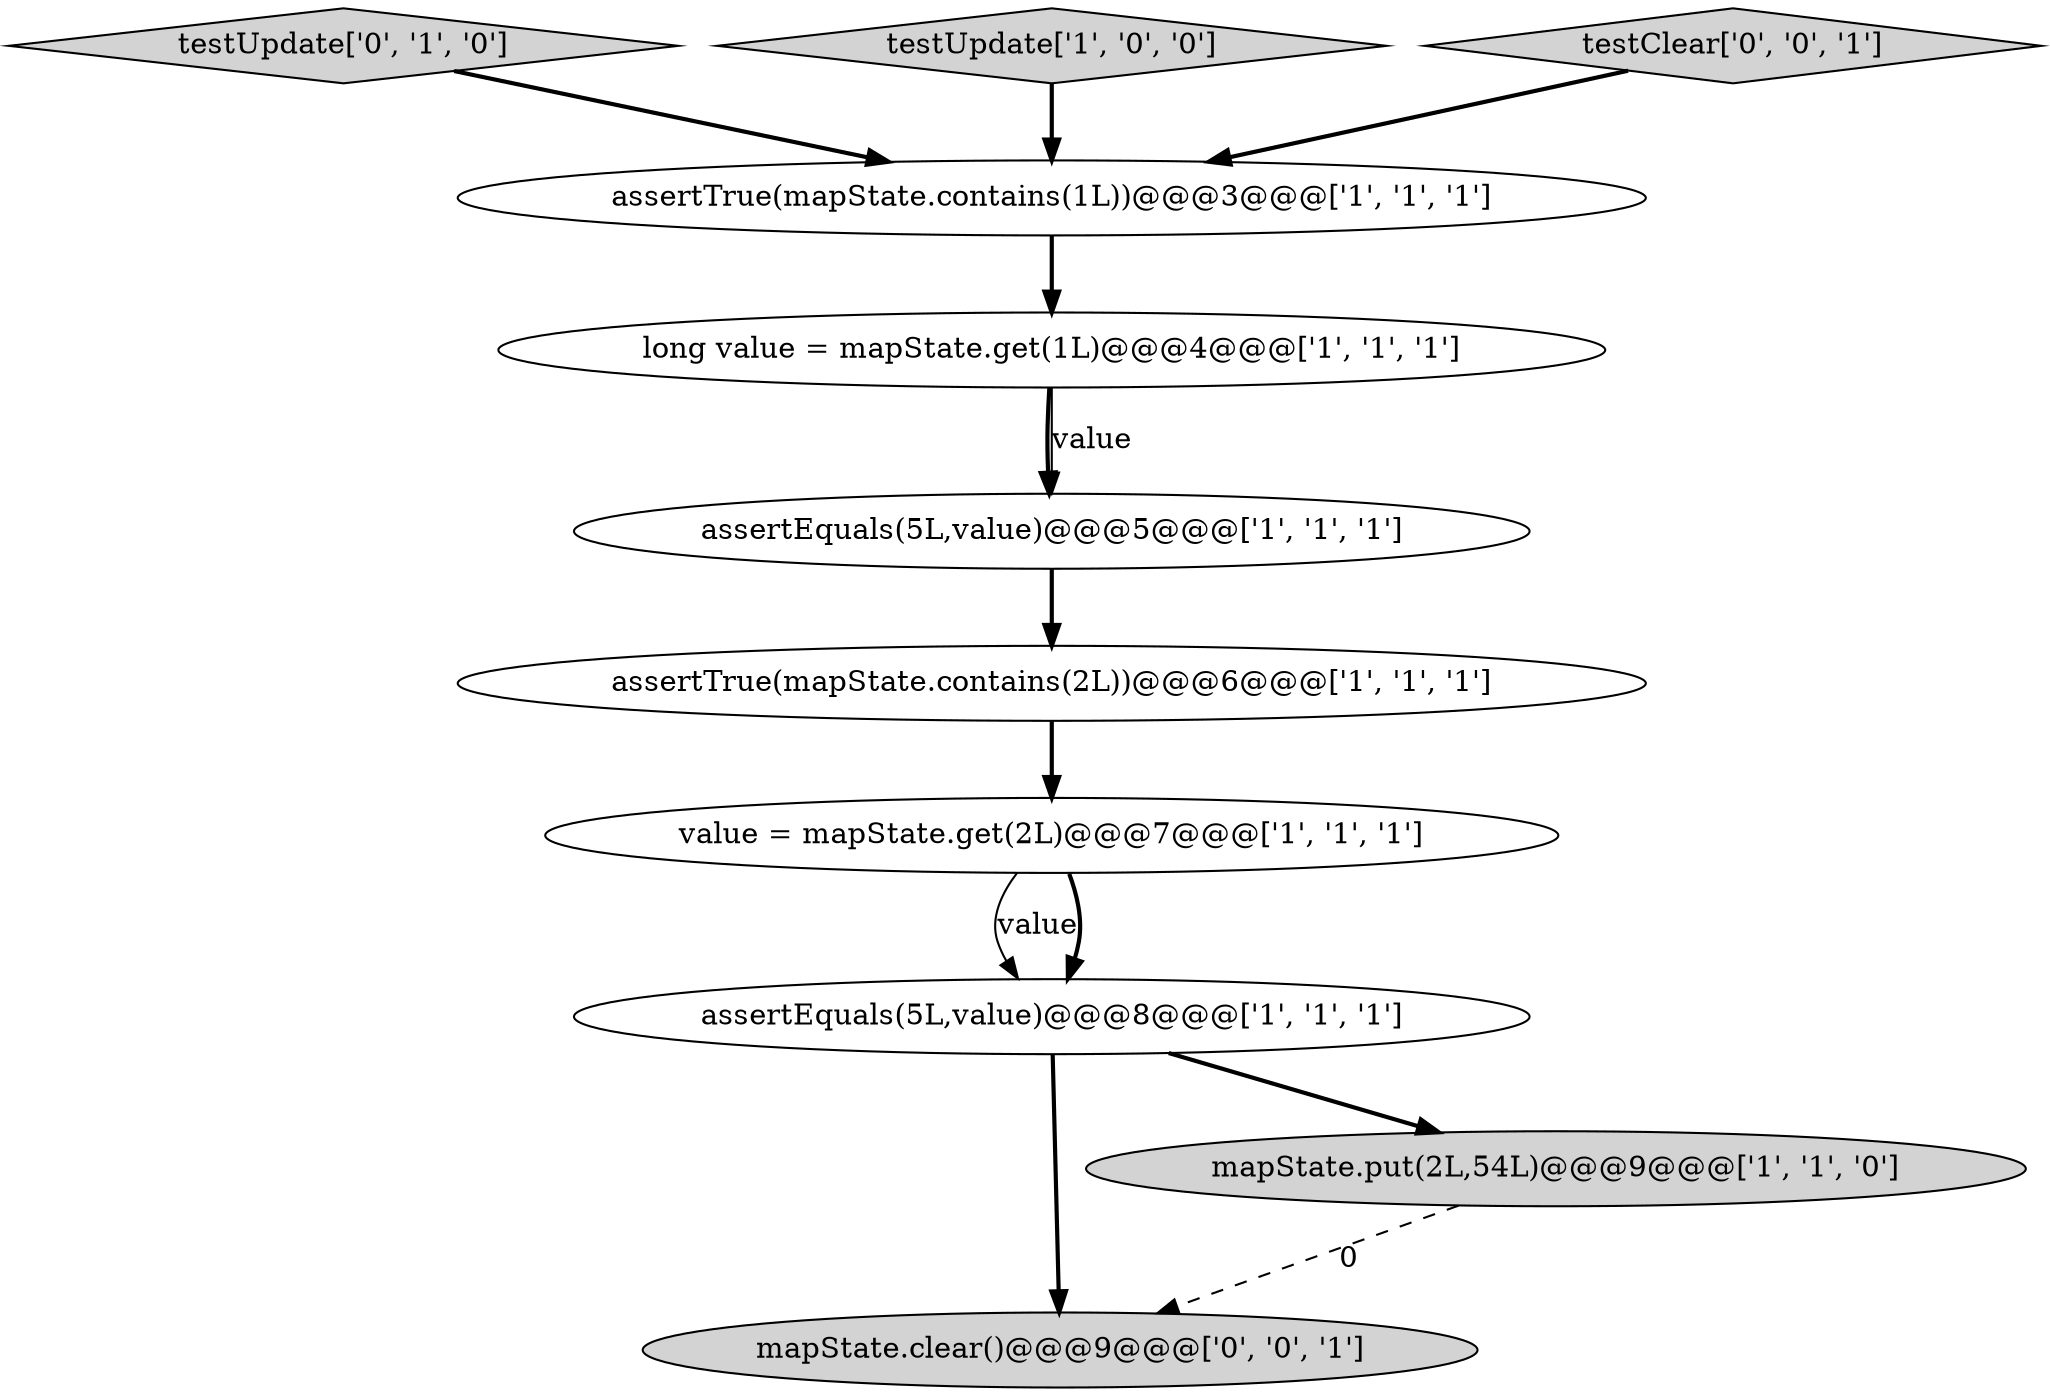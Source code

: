 digraph {
6 [style = filled, label = "assertTrue(mapState.contains(2L))@@@6@@@['1', '1', '1']", fillcolor = white, shape = ellipse image = "AAA0AAABBB1BBB"];
0 [style = filled, label = "assertTrue(mapState.contains(1L))@@@3@@@['1', '1', '1']", fillcolor = white, shape = ellipse image = "AAA0AAABBB1BBB"];
8 [style = filled, label = "testUpdate['0', '1', '0']", fillcolor = lightgray, shape = diamond image = "AAA0AAABBB2BBB"];
3 [style = filled, label = "assertEquals(5L,value)@@@8@@@['1', '1', '1']", fillcolor = white, shape = ellipse image = "AAA0AAABBB1BBB"];
7 [style = filled, label = "value = mapState.get(2L)@@@7@@@['1', '1', '1']", fillcolor = white, shape = ellipse image = "AAA0AAABBB1BBB"];
5 [style = filled, label = "testUpdate['1', '0', '0']", fillcolor = lightgray, shape = diamond image = "AAA0AAABBB1BBB"];
10 [style = filled, label = "testClear['0', '0', '1']", fillcolor = lightgray, shape = diamond image = "AAA0AAABBB3BBB"];
9 [style = filled, label = "mapState.clear()@@@9@@@['0', '0', '1']", fillcolor = lightgray, shape = ellipse image = "AAA0AAABBB3BBB"];
1 [style = filled, label = "long value = mapState.get(1L)@@@4@@@['1', '1', '1']", fillcolor = white, shape = ellipse image = "AAA0AAABBB1BBB"];
4 [style = filled, label = "mapState.put(2L,54L)@@@9@@@['1', '1', '0']", fillcolor = lightgray, shape = ellipse image = "AAA0AAABBB1BBB"];
2 [style = filled, label = "assertEquals(5L,value)@@@5@@@['1', '1', '1']", fillcolor = white, shape = ellipse image = "AAA0AAABBB1BBB"];
8->0 [style = bold, label=""];
3->9 [style = bold, label=""];
7->3 [style = solid, label="value"];
4->9 [style = dashed, label="0"];
1->2 [style = bold, label=""];
6->7 [style = bold, label=""];
5->0 [style = bold, label=""];
1->2 [style = solid, label="value"];
3->4 [style = bold, label=""];
2->6 [style = bold, label=""];
0->1 [style = bold, label=""];
7->3 [style = bold, label=""];
10->0 [style = bold, label=""];
}
